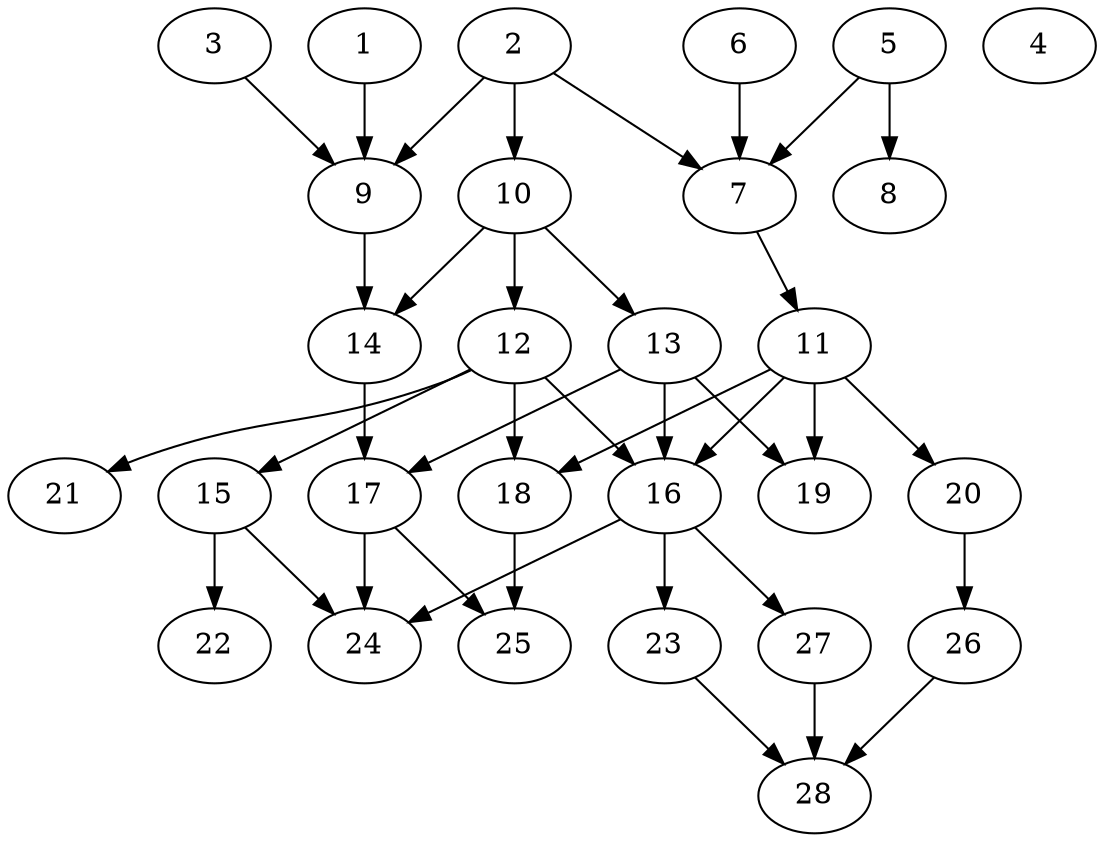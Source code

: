 // DAG (tier=2-normal, mode=compute, n=28, ccr=0.381, fat=0.581, density=0.538, regular=0.548, jump=0.133, mindata=524288, maxdata=8388608)
// DAG automatically generated by daggen at Sun Aug 24 16:33:33 2025
// /home/ermia/Project/Environments/daggen/bin/daggen --dot --ccr 0.381 --fat 0.581 --regular 0.548 --density 0.538 --jump 0.133 --mindata 524288 --maxdata 8388608 -n 28 
digraph G {
  1 [size="865700589133209472", alpha="0.13", expect_size="432850294566604736"]
  1 -> 9 [size ="380396160155648"]
  2 [size="417703823147008000000", alpha="0.06", expect_size="208851911573504000000"]
  2 -> 7 [size ="447028920320000"]
  2 -> 9 [size ="447028920320000"]
  2 -> 10 [size ="447028920320000"]
  3 [size="14054694136279814", alpha="0.08", expect_size="7027347068139907"]
  3 -> 9 [size ="5876798717952"]
  4 [size="1470634645870608128", alpha="0.13", expect_size="735317322935304064"]
  5 [size="549029491768364", alpha="0.19", expect_size="274514745884182"]
  5 -> 7 [size ="9125538824192"]
  5 -> 8 [size ="9125538824192"]
  6 [size="6898235857380048896", alpha="0.08", expect_size="3449117928690024448"]
  6 -> 7 [size ="28990031003648"]
  7 [size="453979414834254656", alpha="0.00", expect_size="226989707417127328"]
  7 -> 11 [size ="328729414860800"]
  8 [size="772326974608000", alpha="0.01", expect_size="386163487304000"]
  9 [size="490771758770812878848", alpha="0.16", expect_size="245385879385406439424"]
  9 -> 14 [size ="497748197507072"]
  10 [size="1524616022436341", alpha="0.06", expect_size="762308011218170"]
  10 -> 12 [size ="50681989824512"]
  10 -> 13 [size ="50681989824512"]
  10 -> 14 [size ="50681989824512"]
  11 [size="171558912133424256", alpha="0.06", expect_size="85779456066712128"]
  11 -> 16 [size ="79732787904512"]
  11 -> 18 [size ="79732787904512"]
  11 -> 19 [size ="79732787904512"]
  11 -> 20 [size ="79732787904512"]
  12 [size="15995498115069628", alpha="0.16", expect_size="7997749057534814"]
  12 -> 15 [size ="315217883955200"]
  12 -> 16 [size ="315217883955200"]
  12 -> 18 [size ="315217883955200"]
  12 -> 21 [size ="315217883955200"]
  13 [size="7214560252625105", alpha="0.17", expect_size="3607280126312552"]
  13 -> 16 [size ="286784772636672"]
  13 -> 17 [size ="286784772636672"]
  13 -> 19 [size ="286784772636672"]
  14 [size="18027872909248088", alpha="0.14", expect_size="9013936454624044"]
  14 -> 17 [size ="499818103308288"]
  15 [size="444343067254500360192", alpha="0.03", expect_size="222171533627250180096"]
  15 -> 22 [size ="465838729592832"]
  15 -> 24 [size ="465838729592832"]
  16 [size="124231046035332", alpha="0.19", expect_size="62115523017666"]
  16 -> 23 [size ="4769057865728"]
  16 -> 24 [size ="4769057865728"]
  16 -> 27 [size ="4769057865728"]
  17 [size="2646453511872004", alpha="0.10", expect_size="1323226755936002"]
  17 -> 24 [size ="48439253532672"]
  17 -> 25 [size ="48439253532672"]
  18 [size="2501355377094320", alpha="0.11", expect_size="1250677688547160"]
  18 -> 25 [size ="42656281395200"]
  19 [size="410116747959021184", alpha="0.08", expect_size="205058373979510592"]
  20 [size="2735193011140456", alpha="0.19", expect_size="1367596505570228"]
  20 -> 26 [size ="53017646727168"]
  21 [size="687713911949777", alpha="0.00", expect_size="343856955974888"]
  22 [size="63497512835889496064", alpha="0.07", expect_size="31748756417944748032"]
  23 [size="505441833978257473536", alpha="0.20", expect_size="252720916989128736768"]
  23 -> 28 [size ="507618502115328"]
  24 [size="238483023680277315584", alpha="0.19", expect_size="119241511840138657792"]
  25 [size="307750920126917248", alpha="0.14", expect_size="153875460063458624"]
  26 [size="170299726775638294528", alpha="0.06", expect_size="85149863387819147264"]
  26 -> 28 [size ="245790987517952"]
  27 [size="210661812700878528", alpha="0.00", expect_size="105330906350439264"]
  27 -> 28 [size ="338675921584128"]
  28 [size="1134264201056715520", alpha="0.19", expect_size="567132100528357760"]
}